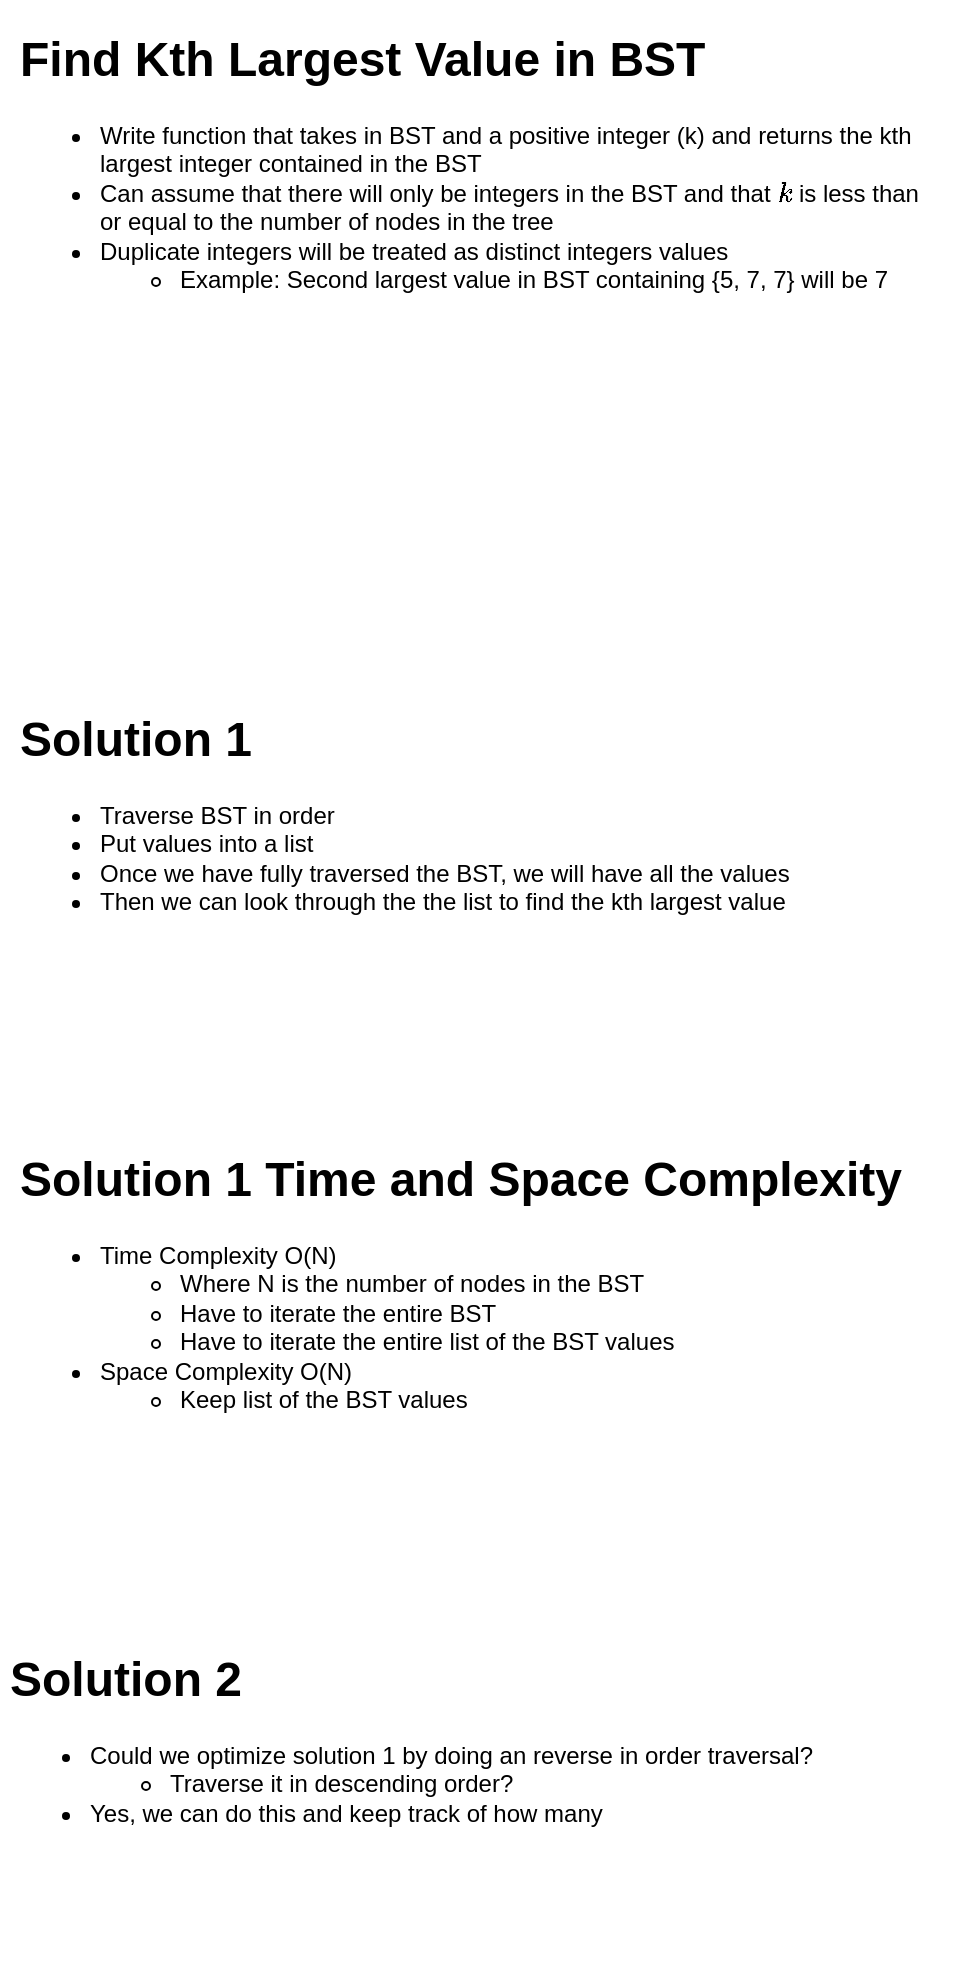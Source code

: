 <mxfile version="20.2.7" type="github">
  <diagram id="Nk-_cuZTZhkbUVQGvCGt" name="Page-1">
    <mxGraphModel dx="548" dy="686" grid="1" gridSize="10" guides="1" tooltips="1" connect="1" arrows="1" fold="1" page="1" pageScale="1" pageWidth="1100" pageHeight="850" math="0" shadow="0">
      <root>
        <mxCell id="0" />
        <mxCell id="1" parent="0" />
        <mxCell id="otLUUT6EIdPRkaRg_DL2-1" value="&lt;h1&gt;Find Kth Largest Value in BST&lt;/h1&gt;&lt;div&gt;&lt;ul&gt;&lt;li&gt;Write function that takes in BST and a positive integer (k) and returns the kth largest integer contained in the BST&lt;/li&gt;&lt;li&gt;Can assume that there will only be integers in the BST and that `k` is less than or equal to the number of nodes in the tree&lt;/li&gt;&lt;li&gt;Duplicate integers will be treated as distinct integers values&lt;/li&gt;&lt;ul&gt;&lt;li&gt;Example: Second largest value in BST containing {5, 7, 7} will be 7&lt;/li&gt;&lt;/ul&gt;&lt;/ul&gt;&lt;/div&gt;" style="text;html=1;strokeColor=none;fillColor=none;spacing=5;spacingTop=-20;whiteSpace=wrap;overflow=hidden;rounded=0;" vertex="1" parent="1">
          <mxGeometry x="40" y="70" width="470" height="300" as="geometry" />
        </mxCell>
        <mxCell id="otLUUT6EIdPRkaRg_DL2-2" value="&lt;h1&gt;Solution 1&lt;/h1&gt;&lt;p&gt;&lt;/p&gt;&lt;ul&gt;&lt;li&gt;Traverse BST in order&lt;/li&gt;&lt;li&gt;Put values into a list&lt;/li&gt;&lt;li&gt;Once we have fully traversed the BST, we will have all the values&lt;/li&gt;&lt;li&gt;Then we can look through the the list to find the kth largest value&lt;/li&gt;&lt;/ul&gt;&lt;p&gt;&lt;/p&gt;" style="text;html=1;strokeColor=none;fillColor=none;spacing=5;spacingTop=-20;whiteSpace=wrap;overflow=hidden;rounded=0;" vertex="1" parent="1">
          <mxGeometry x="40" y="410" width="480" height="170" as="geometry" />
        </mxCell>
        <mxCell id="otLUUT6EIdPRkaRg_DL2-3" value="&lt;h1&gt;Solution 1 Time and Space Complexity&lt;/h1&gt;&lt;div&gt;&lt;ul&gt;&lt;li&gt;Time Complexity O(N)&lt;/li&gt;&lt;ul&gt;&lt;li&gt;Where N is the number of nodes in the BST&lt;/li&gt;&lt;li&gt;Have to iterate the entire BST&lt;/li&gt;&lt;li&gt;Have to iterate the entire list of the BST values&lt;/li&gt;&lt;/ul&gt;&lt;li&gt;Space Complexity O(N)&lt;/li&gt;&lt;ul&gt;&lt;li&gt;Keep list of the BST values&lt;/li&gt;&lt;/ul&gt;&lt;/ul&gt;&lt;/div&gt;&lt;p&gt;&lt;/p&gt;" style="text;html=1;strokeColor=none;fillColor=none;spacing=5;spacingTop=-20;whiteSpace=wrap;overflow=hidden;rounded=0;" vertex="1" parent="1">
          <mxGeometry x="40" y="630" width="480" height="170" as="geometry" />
        </mxCell>
        <mxCell id="otLUUT6EIdPRkaRg_DL2-4" value="&lt;h1&gt;Solution 2&lt;/h1&gt;&lt;div&gt;&lt;ul&gt;&lt;li&gt;Could we optimize solution 1 by doing an reverse in order traversal?&lt;/li&gt;&lt;ul&gt;&lt;li&gt;Traverse it in descending order?&lt;/li&gt;&lt;/ul&gt;&lt;li&gt;Yes, we can do this and keep track of how many&amp;nbsp;&lt;/li&gt;&lt;/ul&gt;&lt;/div&gt;&lt;p&gt;&lt;/p&gt;" style="text;html=1;strokeColor=none;fillColor=none;spacing=5;spacingTop=-20;whiteSpace=wrap;overflow=hidden;rounded=0;" vertex="1" parent="1">
          <mxGeometry x="35" y="880" width="480" height="170" as="geometry" />
        </mxCell>
      </root>
    </mxGraphModel>
  </diagram>
</mxfile>
